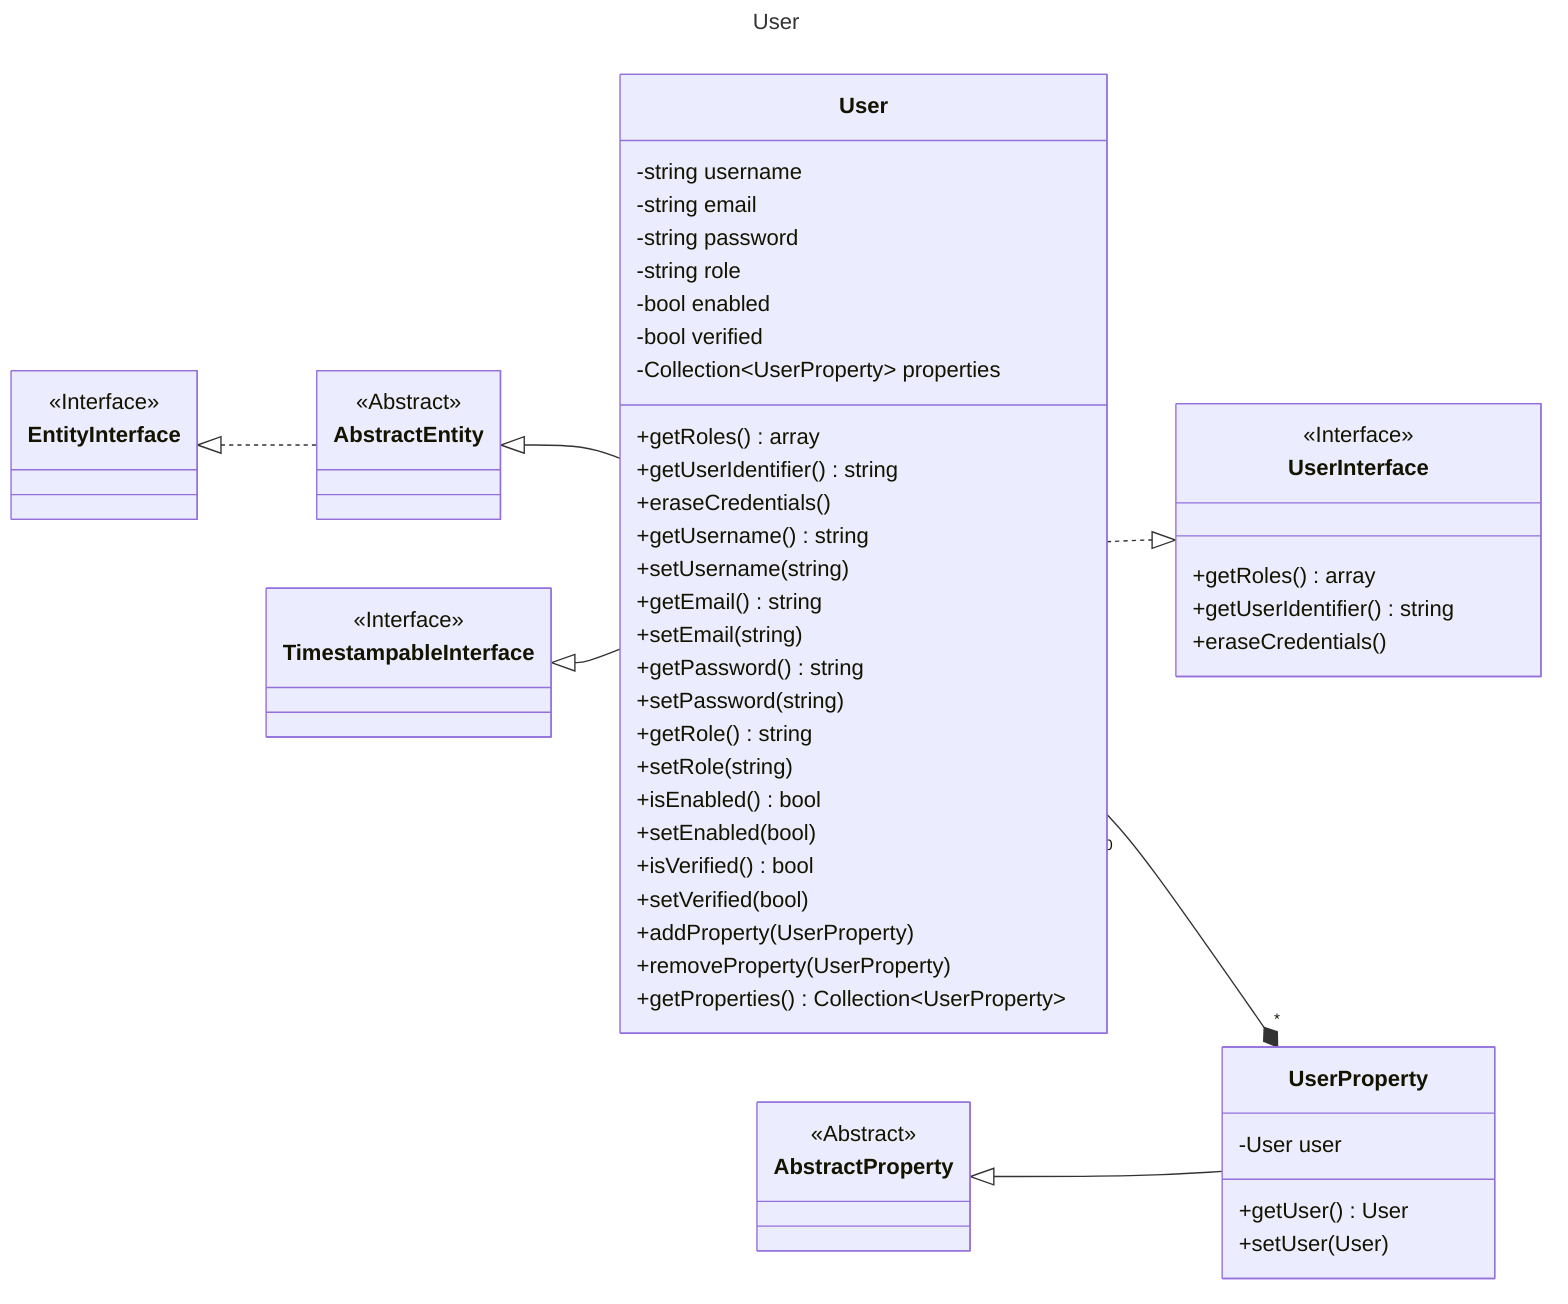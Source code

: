 ---
title: User
---
classDiagram
    direction LR

    class UserInterface {
        <<Interface>>
        +getRoles() array
        +getUserIdentifier() string
        +eraseCredentials()
    }

    class User {
        -string username
        -string email
        -string password
        -string role
        -bool enabled
        -bool verified
        -Collection~UserProperty~ properties
        +getRoles() array
        +getUserIdentifier() string
        +eraseCredentials()
        +getUsername() string
        +setUsername(string)
        +getEmail() string
        +setEmail(string)
        +getPassword() string
        +setPassword(string)
        +getRole() string
        +setRole(string)
        +isEnabled() bool
        +setEnabled(bool)
        +isVerified() bool
        +setVerified(bool)
        +addProperty(UserProperty)
        +removeProperty(UserProperty)
        +getProperties() Collection~UserProperty~
    }

    class UserProperty {
        -User user
        +getUser() User
        +setUser(User)
    }

    class AbstractProperty {
        <<Abstract>>
    }

    class AbstractEntity {
        <<Abstract>>
    }

    class EntityInterface {
        <<Interface>>
    }

    class TimestampableInterface {
        <<Interface>>
    }

    EntityInterface <|.. AbstractEntity
    AbstractEntity <|-- User
    User ..|> UserInterface
    User "0" --* "*" UserProperty
    TimestampableInterface <|-- User
    AbstractProperty <|-- UserProperty

    click EntityInterface call nodeCallback()
    click AbstractEntity call nodeCallback()
    click AbstractProperty call nodeCallback()
    click TimestampableInterface call nodeCallback()
